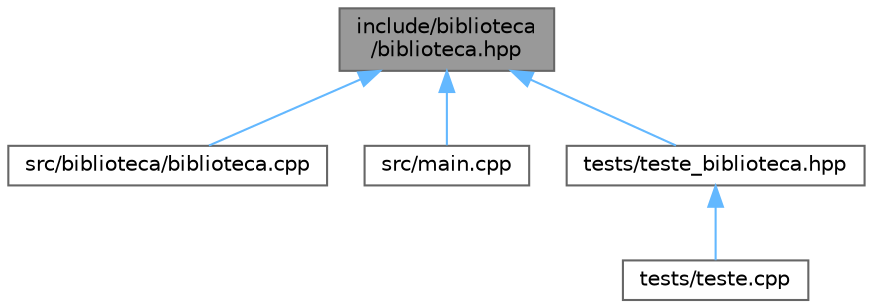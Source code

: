 digraph "include/biblioteca/biblioteca.hpp"
{
 // LATEX_PDF_SIZE
  bgcolor="transparent";
  edge [fontname=Helvetica,fontsize=10,labelfontname=Helvetica,labelfontsize=10];
  node [fontname=Helvetica,fontsize=10,shape=box,height=0.2,width=0.4];
  Node1 [label="include/biblioteca\l/biblioteca.hpp",height=0.2,width=0.4,color="gray40", fillcolor="grey60", style="filled", fontcolor="black",tooltip="Classe responsável por armazenar os livros existentes, adicionar e remover livros,..."];
  Node1 -> Node2 [dir="back",color="steelblue1",style="solid"];
  Node2 [label="src/biblioteca/biblioteca.cpp",height=0.2,width=0.4,color="grey40", fillcolor="white", style="filled",URL="$biblioteca_8cpp.html",tooltip=" "];
  Node1 -> Node3 [dir="back",color="steelblue1",style="solid"];
  Node3 [label="src/main.cpp",height=0.2,width=0.4,color="grey40", fillcolor="white", style="filled",URL="$main_8cpp.html",tooltip=" "];
  Node1 -> Node4 [dir="back",color="steelblue1",style="solid"];
  Node4 [label="tests/teste_biblioteca.hpp",height=0.2,width=0.4,color="grey40", fillcolor="white", style="filled",URL="$teste__biblioteca_8hpp.html",tooltip=" "];
  Node4 -> Node5 [dir="back",color="steelblue1",style="solid"];
  Node5 [label="tests/teste.cpp",height=0.2,width=0.4,color="grey40", fillcolor="white", style="filled",URL="$teste_8cpp.html",tooltip=" "];
}
